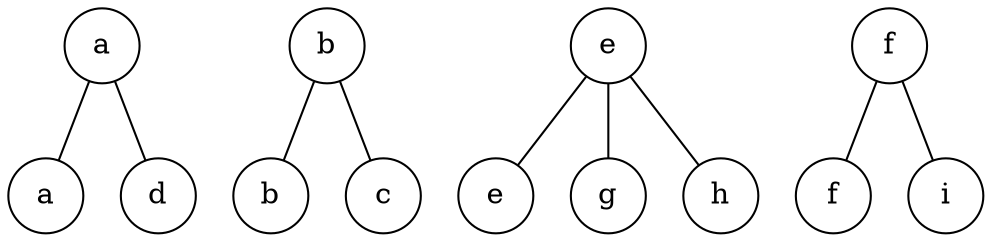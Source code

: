 graph
{
	node [shape=circle, style=solid, label=""];

	a1 -- a0;
	a1 -- d0;
	b1 -- b0;
	b1 -- c0;
	e1 -- e0;
	e1 -- g0;
	e1 -- h0;
	f1 -- f0;
	f1 -- i0;

	a0 [label=a];
	a1 [label=a];
	b0 [label=b];
	b1 [label=b];
	c0 [label=c];
	d0 [label=d];
	e0 [label=e];
	e1 [label=e];
	f0 [label=f];
	f1 [label=f];
	g0 [label=g];
	h0 [label=h];
	i0 [label=i];
}
